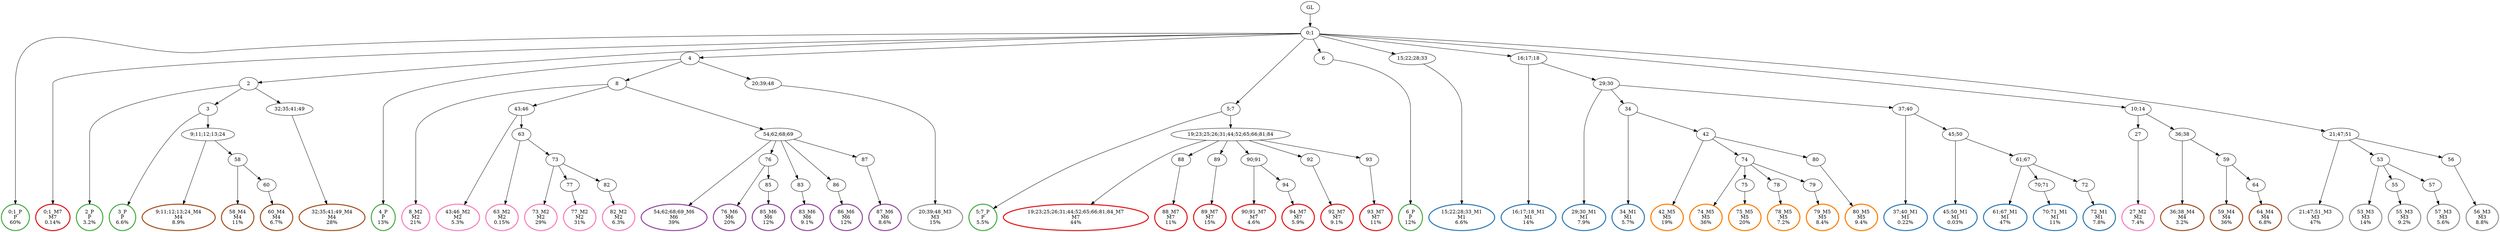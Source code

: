 digraph T {
	{
		rank=same
		108 [penwidth=3,colorscheme=set19,color=3,label="0;1_P\nP\n60%"]
		106 [penwidth=3,colorscheme=set19,color=3,label="2_P\nP\n3.2%"]
		104 [penwidth=3,colorscheme=set19,color=3,label="3_P\nP\n6.6%"]
		102 [penwidth=3,colorscheme=set19,color=3,label="4_P\nP\n13%"]
		100 [penwidth=3,colorscheme=set19,color=3,label="5;7_P\nP\n5.5%"]
		98 [penwidth=3,colorscheme=set19,color=3,label="6_P\nP\n12%"]
		96 [penwidth=3,colorscheme=set19,color=2,label="15;22;28;33_M1\nM1\n6.6%"]
		94 [penwidth=3,colorscheme=set19,color=2,label="16;17;18_M1\nM1\n14%"]
		92 [penwidth=3,colorscheme=set19,color=2,label="29;30_M1\nM1\n7.9%"]
		90 [penwidth=3,colorscheme=set19,color=2,label="34_M1\nM1\n5.7%"]
		88 [penwidth=3,colorscheme=set19,color=2,label="37;40_M1\nM1\n0.22%"]
		86 [penwidth=3,colorscheme=set19,color=2,label="45;50_M1\nM1\n0.03%"]
		84 [penwidth=3,colorscheme=set19,color=2,label="61;67_M1\nM1\n47%"]
		82 [penwidth=3,colorscheme=set19,color=2,label="70;71_M1\nM1\n11%"]
		80 [penwidth=3,colorscheme=set19,color=2,label="72_M1\nM1\n7.8%"]
		78 [penwidth=3,colorscheme=set19,color=8,label="8_M2\nM2\n21%"]
		76 [penwidth=3,colorscheme=set19,color=8,label="43;46_M2\nM2\n5.3%"]
		74 [penwidth=3,colorscheme=set19,color=8,label="63_M2\nM2\n0.15%"]
		72 [penwidth=3,colorscheme=set19,color=8,label="73_M2\nM2\n29%"]
		70 [penwidth=3,colorscheme=set19,color=8,label="77_M2\nM2\n31%"]
		68 [penwidth=3,colorscheme=set19,color=8,label="82_M2\nM2\n6.3%"]
		65 [penwidth=3,colorscheme=set19,color=8,label="27_M2\nM2\n7.4%"]
		63 [penwidth=3,colorscheme=set19,color=9,label="20;39;48_M3\nM3\n15%"]
		61 [penwidth=3,colorscheme=set19,color=9,label="21;47;51_M3\nM3\n47%"]
		59 [penwidth=3,colorscheme=set19,color=9,label="53_M3\nM3\n14%"]
		57 [penwidth=3,colorscheme=set19,color=9,label="55_M3\nM3\n9.2%"]
		55 [penwidth=3,colorscheme=set19,color=9,label="57_M3\nM3\n5.6%"]
		53 [penwidth=3,colorscheme=set19,color=9,label="56_M3\nM3\n8.8%"]
		51 [penwidth=3,colorscheme=set19,color=7,label="9;11;12;13;24_M4\nM4\n8.9%"]
		49 [penwidth=3,colorscheme=set19,color=7,label="58_M4\nM4\n11%"]
		47 [penwidth=3,colorscheme=set19,color=7,label="60_M4\nM4\n6.7%"]
		45 [penwidth=3,colorscheme=set19,color=7,label="32;35;41;49_M4\nM4\n28%"]
		43 [penwidth=3,colorscheme=set19,color=7,label="36;38_M4\nM4\n3.2%"]
		41 [penwidth=3,colorscheme=set19,color=7,label="59_M4\nM4\n36%"]
		39 [penwidth=3,colorscheme=set19,color=7,label="64_M4\nM4\n6.8%"]
		37 [penwidth=3,colorscheme=set19,color=5,label="42_M5\nM5\n19%"]
		35 [penwidth=3,colorscheme=set19,color=5,label="74_M5\nM5\n36%"]
		33 [penwidth=3,colorscheme=set19,color=5,label="75_M5\nM5\n20%"]
		31 [penwidth=3,colorscheme=set19,color=5,label="78_M5\nM5\n7.2%"]
		29 [penwidth=3,colorscheme=set19,color=5,label="79_M5\nM5\n8.4%"]
		27 [penwidth=3,colorscheme=set19,color=5,label="80_M5\nM5\n9.4%"]
		25 [penwidth=3,colorscheme=set19,color=4,label="54;62;68;69_M6\nM6\n39%"]
		23 [penwidth=3,colorscheme=set19,color=4,label="76_M6\nM6\n20%"]
		21 [penwidth=3,colorscheme=set19,color=4,label="85_M6\nM6\n12%"]
		19 [penwidth=3,colorscheme=set19,color=4,label="83_M6\nM6\n9.1%"]
		17 [penwidth=3,colorscheme=set19,color=4,label="86_M6\nM6\n12%"]
		15 [penwidth=3,colorscheme=set19,color=4,label="87_M6\nM6\n8.6%"]
		14 [penwidth=3,colorscheme=set19,color=1,label="0;1_M7\nM7\n0.14%"]
		12 [penwidth=3,colorscheme=set19,color=1,label="19;23;25;26;31;44;52;65;66;81;84_M7\nM7\n44%"]
		10 [penwidth=3,colorscheme=set19,color=1,label="88_M7\nM7\n11%"]
		8 [penwidth=3,colorscheme=set19,color=1,label="89_M7\nM7\n15%"]
		6 [penwidth=3,colorscheme=set19,color=1,label="90;91_M7\nM7\n4.6%"]
		4 [penwidth=3,colorscheme=set19,color=1,label="94_M7\nM7\n5.9%"]
		2 [penwidth=3,colorscheme=set19,color=1,label="92_M7\nM7\n9.1%"]
		0 [penwidth=3,colorscheme=set19,color=1,label="93_M7\nM7\n11%"]
	}
	110 [label="GL"]
	109 [label="0;1"]
	107 [label="2"]
	105 [label="3"]
	103 [label="4"]
	101 [label="5;7"]
	99 [label="6"]
	97 [label="15;22;28;33"]
	95 [label="16;17;18"]
	93 [label="29;30"]
	91 [label="34"]
	89 [label="37;40"]
	87 [label="45;50"]
	85 [label="61;67"]
	83 [label="70;71"]
	81 [label="72"]
	79 [label="8"]
	77 [label="43;46"]
	75 [label="63"]
	73 [label="73"]
	71 [label="77"]
	69 [label="82"]
	67 [label="10;14"]
	66 [label="27"]
	64 [label="20;39;48"]
	62 [label="21;47;51"]
	60 [label="53"]
	58 [label="55"]
	56 [label="57"]
	54 [label="56"]
	52 [label="9;11;12;13;24"]
	50 [label="58"]
	48 [label="60"]
	46 [label="32;35;41;49"]
	44 [label="36;38"]
	42 [label="59"]
	40 [label="64"]
	38 [label="42"]
	36 [label="74"]
	34 [label="75"]
	32 [label="78"]
	30 [label="79"]
	28 [label="80"]
	26 [label="54;62;68;69"]
	24 [label="76"]
	22 [label="85"]
	20 [label="83"]
	18 [label="86"]
	16 [label="87"]
	13 [label="19;23;25;26;31;44;52;65;66;81;84"]
	11 [label="88"]
	9 [label="89"]
	7 [label="90;91"]
	5 [label="94"]
	3 [label="92"]
	1 [label="93"]
	110 -> 109
	109 -> 108
	109 -> 107
	109 -> 103
	109 -> 101
	109 -> 99
	109 -> 97
	109 -> 95
	109 -> 67
	109 -> 62
	109 -> 14
	107 -> 106
	107 -> 105
	107 -> 46
	105 -> 104
	105 -> 52
	103 -> 102
	103 -> 79
	103 -> 64
	101 -> 100
	101 -> 13
	99 -> 98
	97 -> 96
	95 -> 94
	95 -> 93
	93 -> 92
	93 -> 91
	93 -> 89
	91 -> 90
	91 -> 38
	89 -> 88
	89 -> 87
	87 -> 86
	87 -> 85
	85 -> 84
	85 -> 83
	85 -> 81
	83 -> 82
	81 -> 80
	79 -> 78
	79 -> 77
	79 -> 26
	77 -> 76
	77 -> 75
	75 -> 74
	75 -> 73
	73 -> 72
	73 -> 71
	73 -> 69
	71 -> 70
	69 -> 68
	67 -> 66
	67 -> 44
	66 -> 65
	64 -> 63
	62 -> 61
	62 -> 60
	62 -> 54
	60 -> 59
	60 -> 58
	60 -> 56
	58 -> 57
	56 -> 55
	54 -> 53
	52 -> 51
	52 -> 50
	50 -> 49
	50 -> 48
	48 -> 47
	46 -> 45
	44 -> 43
	44 -> 42
	42 -> 41
	42 -> 40
	40 -> 39
	38 -> 37
	38 -> 36
	38 -> 28
	36 -> 35
	36 -> 34
	36 -> 32
	36 -> 30
	34 -> 33
	32 -> 31
	30 -> 29
	28 -> 27
	26 -> 25
	26 -> 24
	26 -> 20
	26 -> 18
	26 -> 16
	24 -> 23
	24 -> 22
	22 -> 21
	20 -> 19
	18 -> 17
	16 -> 15
	13 -> 12
	13 -> 11
	13 -> 9
	13 -> 7
	13 -> 3
	13 -> 1
	11 -> 10
	9 -> 8
	7 -> 6
	7 -> 5
	5 -> 4
	3 -> 2
	1 -> 0
}
